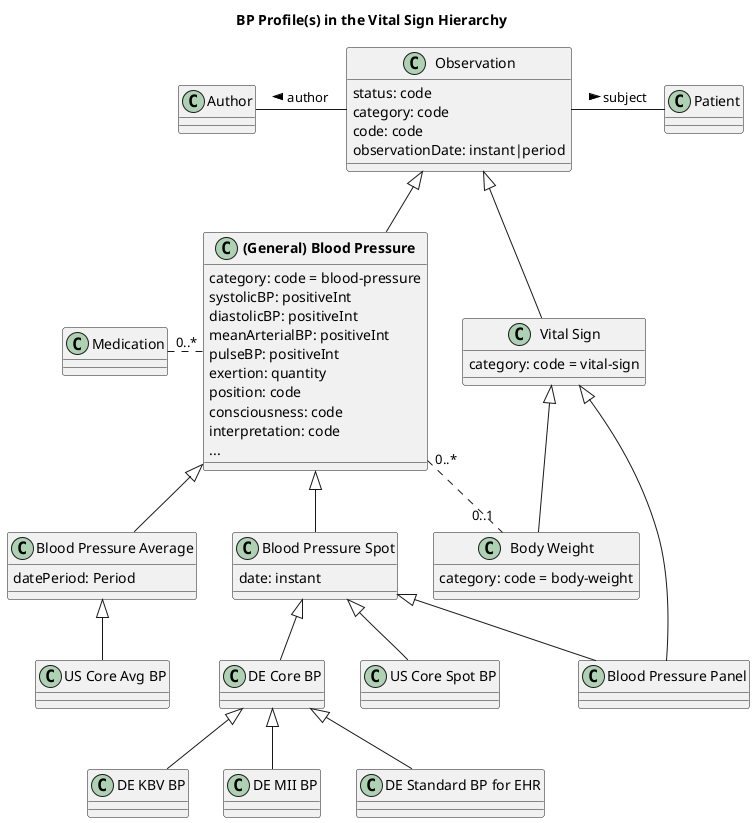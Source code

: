 @startuml

title BP Profile(s) in the Vital Sign Hierarchy

class "Observation" as obs {
    status: code
    category: code
    code: code
    observationDate: instant|period
}

class "Vital Sign" as vs {
    category: code = vital-sign
}

class "**(General) Blood Pressure**" as bp {
    category: code = blood-pressure
    systolicBP: positiveInt
    diastolicBP: positiveInt
    meanArterialBP: positiveInt
    pulseBP: positiveInt
    exertion: quantity
    position: code
    consciousness: code
    interpretation: code
    ...
}

obs <|-- vs
obs <|-- bp 


class "Body Weight" as bw {
    category: code = body-weight
}

class "Medication" as medic 

class "Blood Pressure Spot" as bps {
    date: instant
}

class "Blood Pressure Panel" as bpp {

}

class "Blood Pressure Average" as bpa {
    datePeriod: Period
}

class "Patient" as pat
class "Author" as aut

class "US Core Spot BP" as usbp1 
class "DE Core BP" as debp
vs <|-- bpp
vs <|-- bw

class "US Core Avg BP" as usbp2 

obs -right- pat : subject >
obs -left- aut : author >

bp <|-- bps
bp <|-- bpa

bpa <|-- usbp2

bps <|-- usbp1
bps <|-- debp
bps <|-- bpp

bp "0..*" ..right. "0..1" bw
bp .left.. "0..*" medic

class "DE KBV BP" as dekbvbp
class "DE MII BP" as demiibp
class "DE Standard BP for EHR" as deehrbp

debp <|-- dekbvbp
debp <|-- demiibp
debp <|-- deehrbp

@enduml